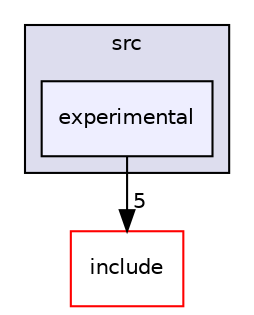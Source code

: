 digraph "src/experimental" {
  compound=true
  node [ fontsize="10", fontname="Helvetica"];
  edge [ labelfontsize="10", labelfontname="Helvetica"];
  subgraph clusterdir_68267d1309a1af8e8297ef4c3efbcdba {
    graph [ bgcolor="#ddddee", pencolor="black", label="src" fontname="Helvetica", fontsize="10", URL="dir_68267d1309a1af8e8297ef4c3efbcdba.html"]
  dir_4be88786e9e8558ded50c83b495719ca [shape=box, label="experimental", style="filled", fillcolor="#eeeeff", pencolor="black", URL="dir_4be88786e9e8558ded50c83b495719ca.html"];
  }
  dir_d44c64559bbebec7f509842c48db8b23 [shape=box label="include" fillcolor="white" style="filled" color="red" URL="dir_d44c64559bbebec7f509842c48db8b23.html"];
  dir_4be88786e9e8558ded50c83b495719ca->dir_d44c64559bbebec7f509842c48db8b23 [headlabel="5", labeldistance=1.5 headhref="dir_000010_000000.html"];
}
